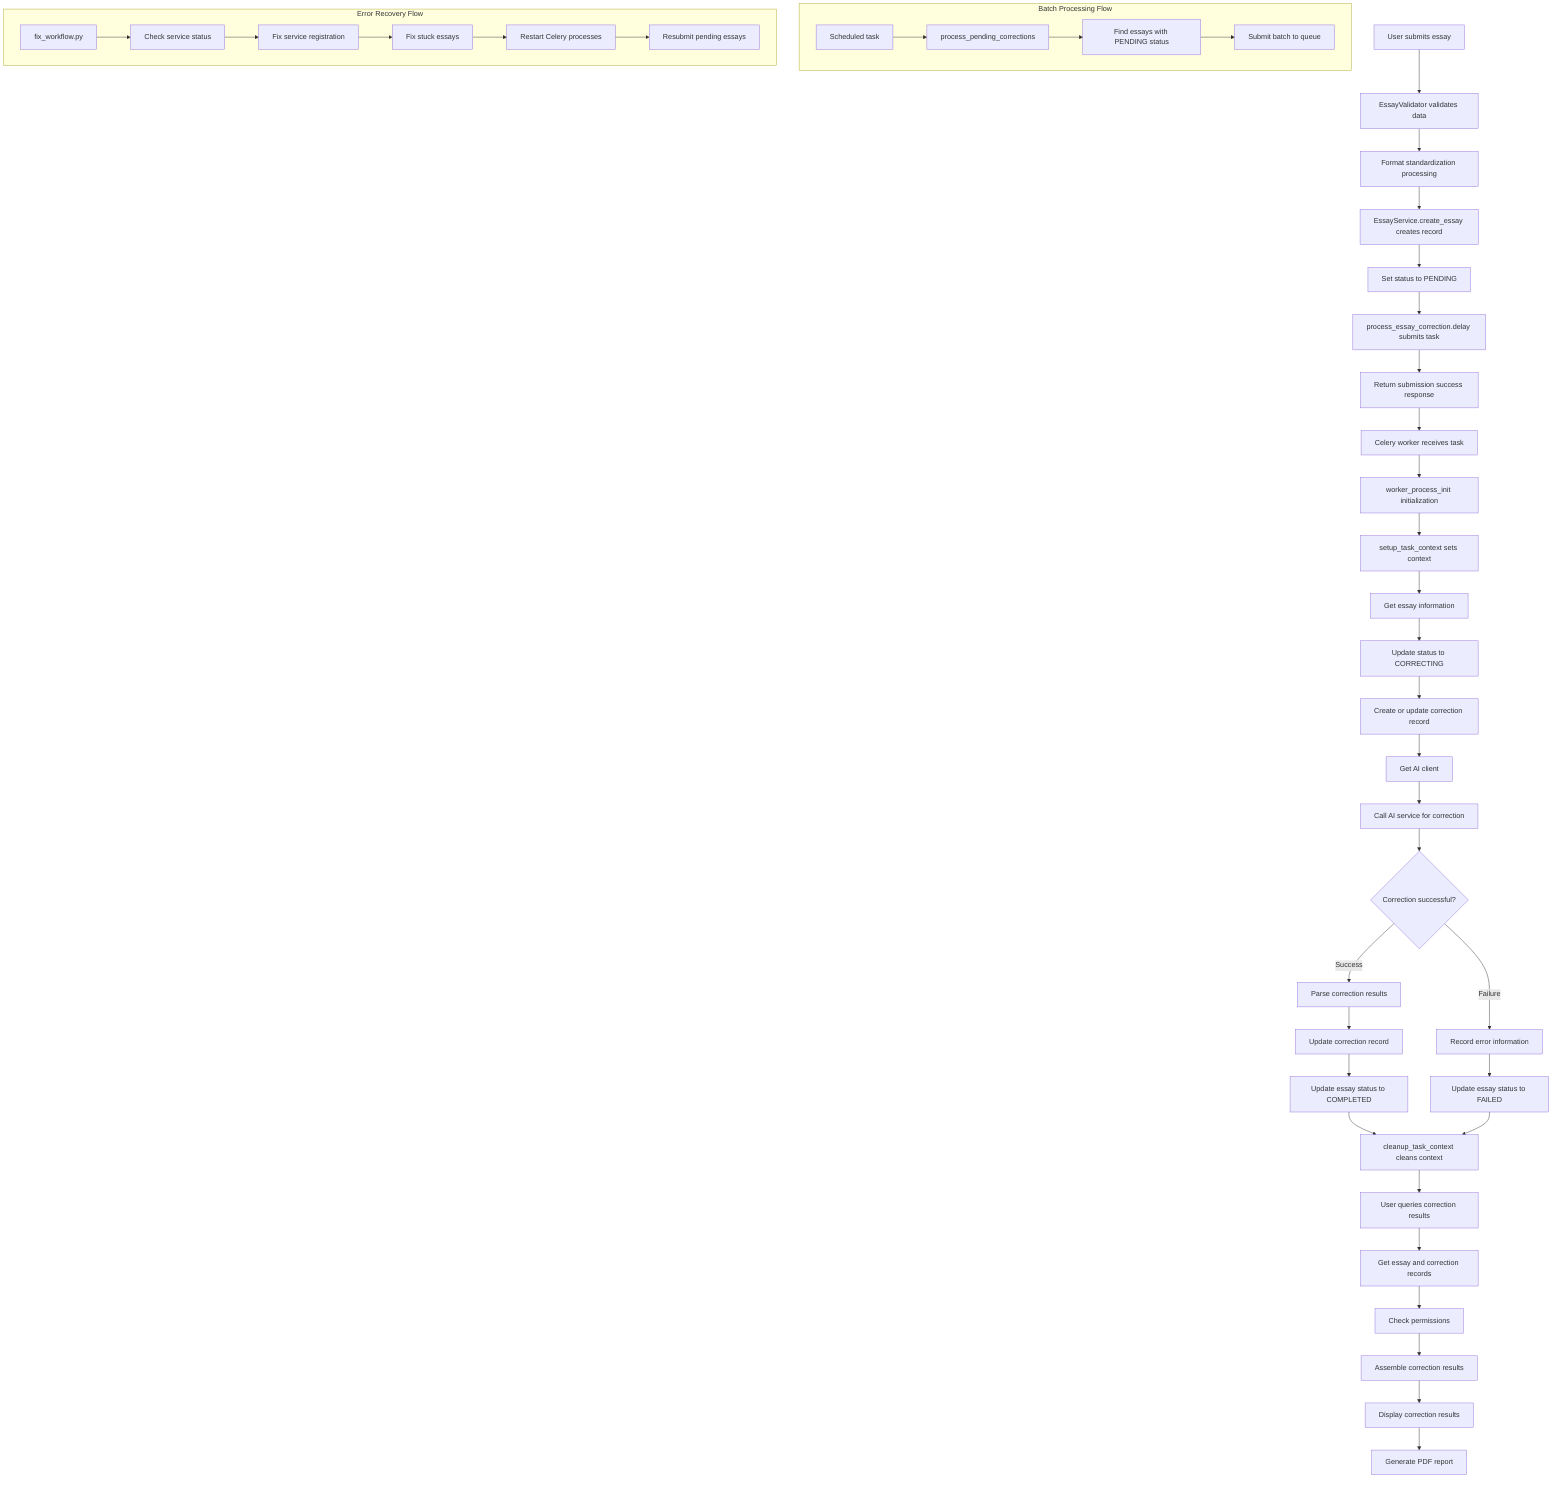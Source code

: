 flowchart TD
    A[User submits essay] --> B[EssayValidator validates data]
    B --> C[Format standardization processing]
    C --> D[EssayService.create_essay creates record]
    D --> E[Set status to PENDING]
    E --> F[process_essay_correction.delay submits task]
    F --> G[Return submission success response]
    
    G --> H[Celery worker receives task]
    H --> I[worker_process_init initialization]
    I --> J[setup_task_context sets context]
    J --> K[Get essay information]
    K --> L[Update status to CORRECTING]
    L --> M[Create or update correction record]
    M --> N[Get AI client]
    N --> O[Call AI service for correction]
    O --> P{Correction successful?}
    
    P -->|Success| Q[Parse correction results]
    P -->|Failure| R[Record error information]
    Q --> S[Update correction record]
    S --> T[Update essay status to COMPLETED]
    R --> U[Update essay status to FAILED]
    T --> V[cleanup_task_context cleans context]
    U --> V
    
    V --> W[User queries correction results]
    W --> X[Get essay and correction records]
    X --> Y[Check permissions]
    Y --> Z[Assemble correction results]
    Z --> AA[Display correction results]
    AA --> AB[Generate PDF report]
    
    subgraph Batch Processing Flow
    BA[Scheduled task] --> BB[process_pending_corrections]
    BB --> BC[Find essays with PENDING status]
    BC --> BD[Submit batch to queue]
    end
    
    subgraph Error Recovery Flow
    CA[fix_workflow.py] --> CB[Check service status]
    CB --> CC[Fix service registration]
    CC --> CD[Fix stuck essays]
    CD --> CE[Restart Celery processes]
    CE --> CF[Resubmit pending essays]
    end